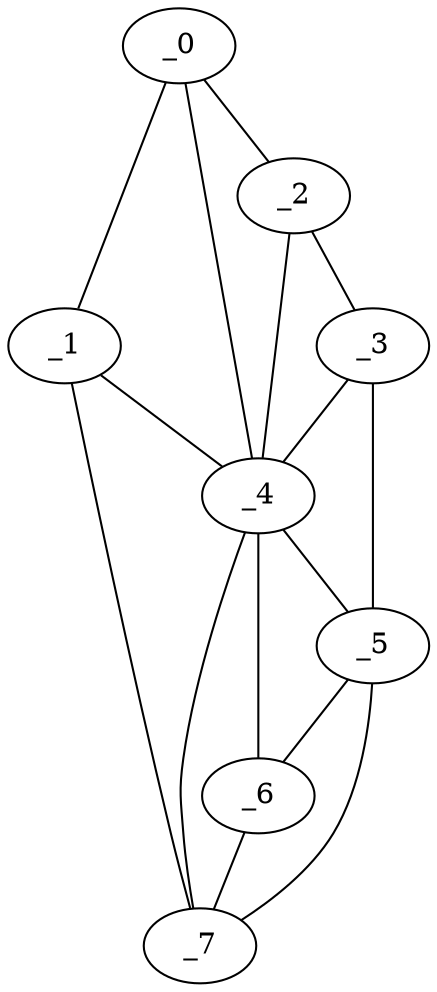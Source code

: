 graph "obj80__90.gxl" {
	_0	 [x=44,
		y=49];
	_1	 [x=45,
		y=124];
	_0 -- _1	 [valence=1];
	_2	 [x=55,
		y=5];
	_0 -- _2	 [valence=1];
	_4	 [x=66,
		y=47];
	_0 -- _4	 [valence=2];
	_1 -- _4	 [valence=2];
	_7	 [x=86,
		y=124];
	_1 -- _7	 [valence=1];
	_3	 [x=65,
		y=5];
	_2 -- _3	 [valence=1];
	_2 -- _4	 [valence=2];
	_3 -- _4	 [valence=2];
	_5	 [x=81,
		y=8];
	_3 -- _5	 [valence=1];
	_4 -- _5	 [valence=2];
	_6	 [x=81,
		y=48];
	_4 -- _6	 [valence=2];
	_4 -- _7	 [valence=1];
	_5 -- _6	 [valence=1];
	_5 -- _7	 [valence=1];
	_6 -- _7	 [valence=2];
}
